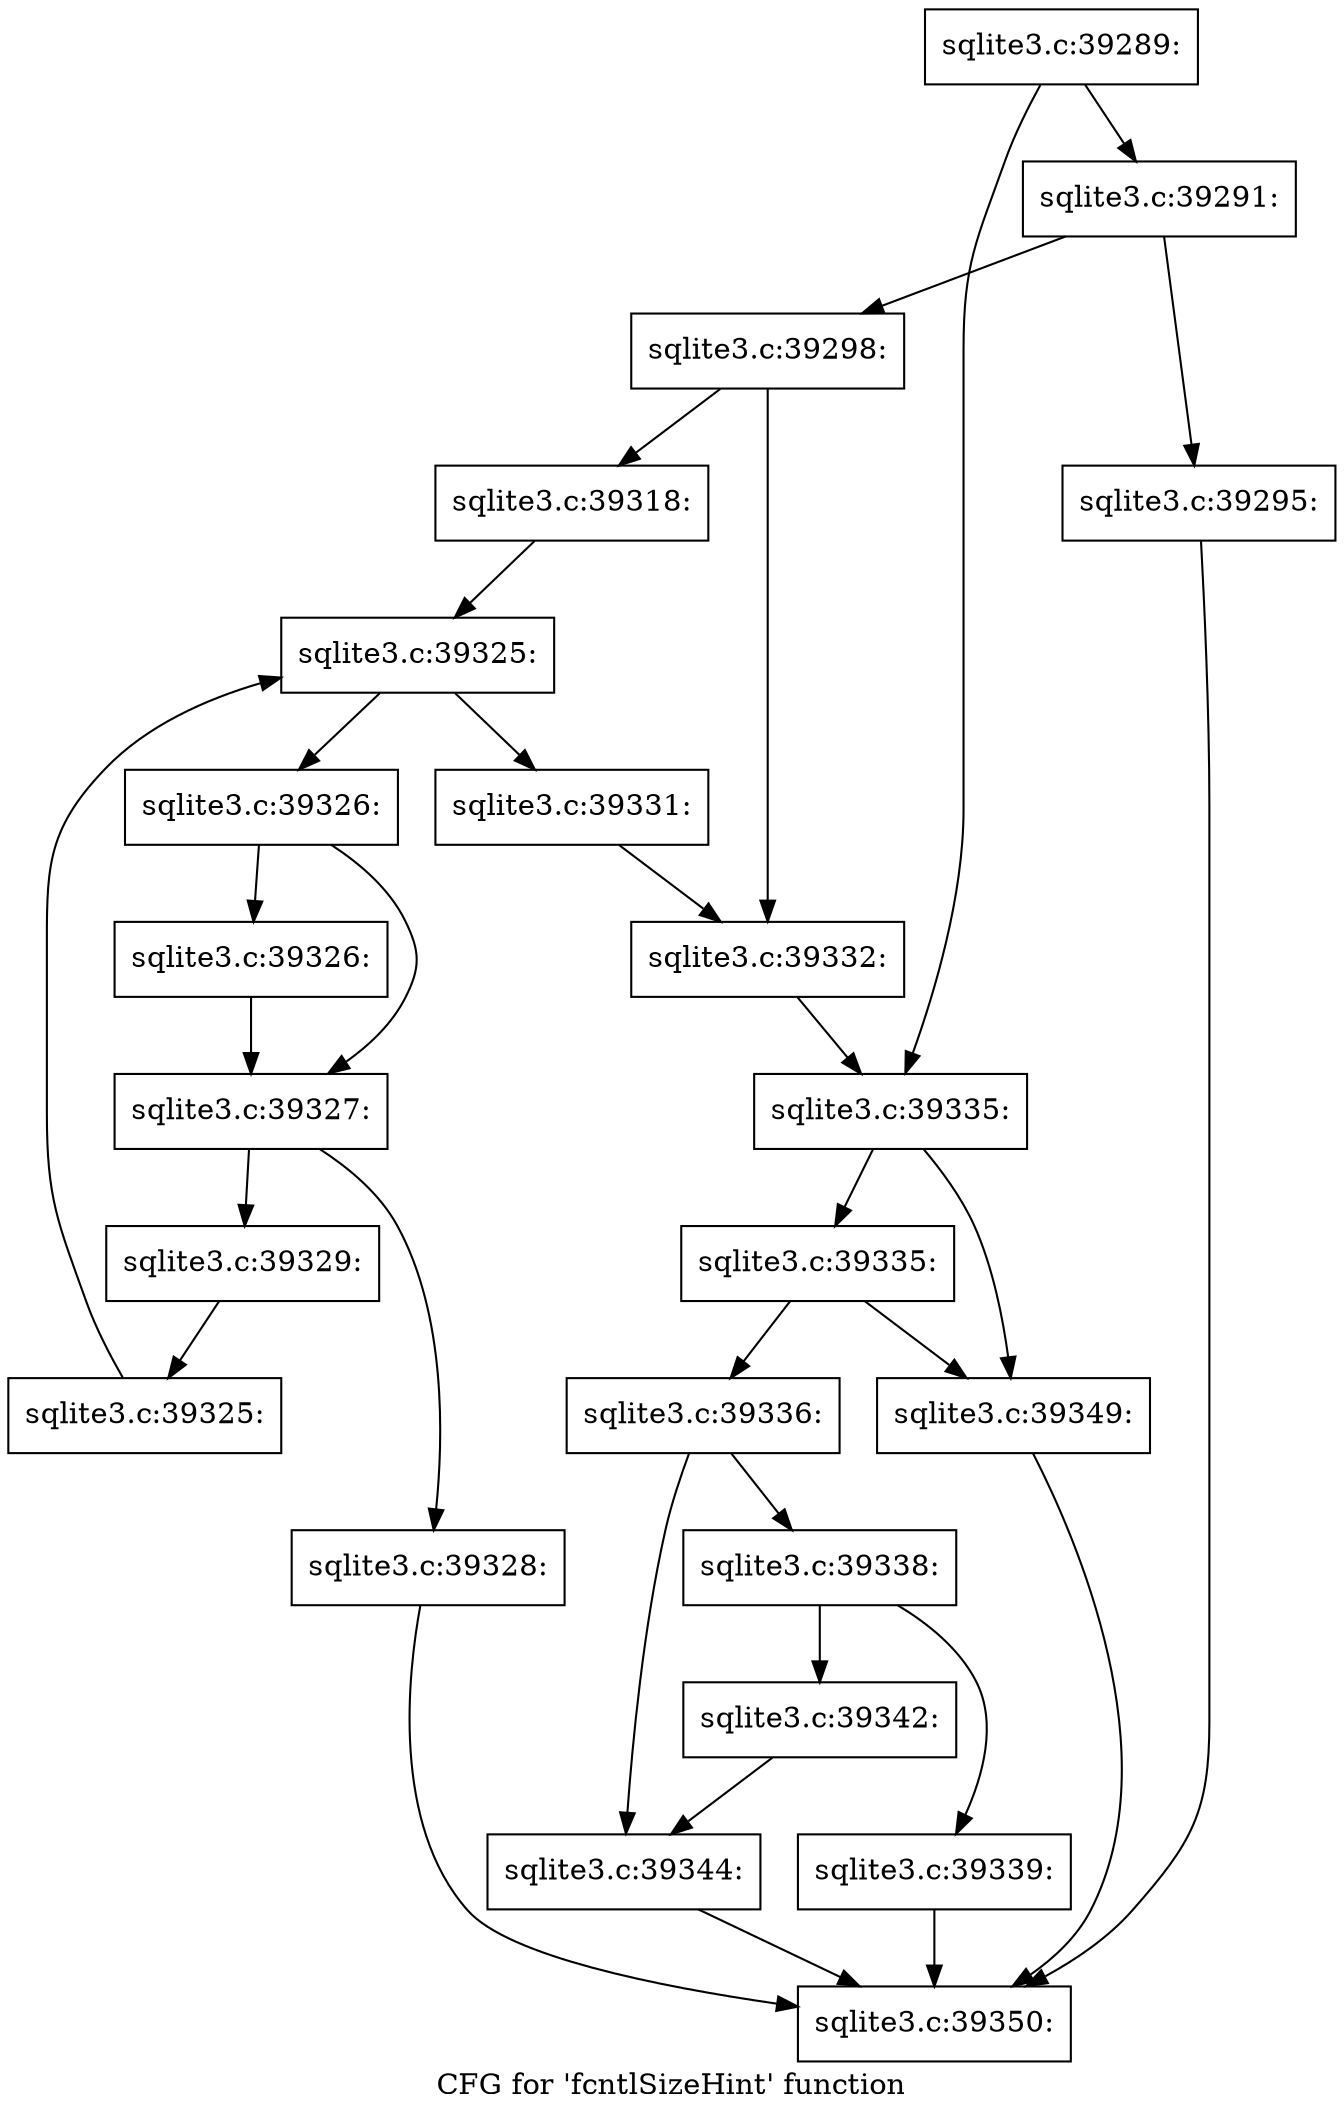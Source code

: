 digraph "CFG for 'fcntlSizeHint' function" {
	label="CFG for 'fcntlSizeHint' function";

	Node0x55c0f70d5cd0 [shape=record,label="{sqlite3.c:39289:}"];
	Node0x55c0f70d5cd0 -> Node0x55c0f70e00d0;
	Node0x55c0f70d5cd0 -> Node0x55c0f70dfd90;
	Node0x55c0f70e00d0 [shape=record,label="{sqlite3.c:39291:}"];
	Node0x55c0f70e00d0 -> Node0x55c0f70e1870;
	Node0x55c0f70e00d0 -> Node0x55c0f70e18c0;
	Node0x55c0f70e1870 [shape=record,label="{sqlite3.c:39295:}"];
	Node0x55c0f70e1870 -> Node0x55c0f5727bc0;
	Node0x55c0f70e18c0 [shape=record,label="{sqlite3.c:39298:}"];
	Node0x55c0f70e18c0 -> Node0x55c0f70e2e20;
	Node0x55c0f70e18c0 -> Node0x55c0f70e2e70;
	Node0x55c0f70e2e20 [shape=record,label="{sqlite3.c:39318:}"];
	Node0x55c0f70e2e20 -> Node0x55c0f70e4950;
	Node0x55c0f70e4950 [shape=record,label="{sqlite3.c:39325:}"];
	Node0x55c0f70e4950 -> Node0x55c0f70e4b70;
	Node0x55c0f70e4950 -> Node0x55c0f70e48c0;
	Node0x55c0f70e4b70 [shape=record,label="{sqlite3.c:39326:}"];
	Node0x55c0f70e4b70 -> Node0x55c0f70e52b0;
	Node0x55c0f70e4b70 -> Node0x55c0f70e5300;
	Node0x55c0f70e52b0 [shape=record,label="{sqlite3.c:39326:}"];
	Node0x55c0f70e52b0 -> Node0x55c0f70e5300;
	Node0x55c0f70e5300 [shape=record,label="{sqlite3.c:39327:}"];
	Node0x55c0f70e5300 -> Node0x55c0f70e5d10;
	Node0x55c0f70e5300 -> Node0x55c0f70e5d60;
	Node0x55c0f70e5d10 [shape=record,label="{sqlite3.c:39328:}"];
	Node0x55c0f70e5d10 -> Node0x55c0f5727bc0;
	Node0x55c0f70e5d60 [shape=record,label="{sqlite3.c:39329:}"];
	Node0x55c0f70e5d60 -> Node0x55c0f70e4ae0;
	Node0x55c0f70e4ae0 [shape=record,label="{sqlite3.c:39325:}"];
	Node0x55c0f70e4ae0 -> Node0x55c0f70e4950;
	Node0x55c0f70e48c0 [shape=record,label="{sqlite3.c:39331:}"];
	Node0x55c0f70e48c0 -> Node0x55c0f70e2e70;
	Node0x55c0f70e2e70 [shape=record,label="{sqlite3.c:39332:}"];
	Node0x55c0f70e2e70 -> Node0x55c0f70dfd90;
	Node0x55c0f70dfd90 [shape=record,label="{sqlite3.c:39335:}"];
	Node0x55c0f70dfd90 -> Node0x55c0f70e6a00;
	Node0x55c0f70dfd90 -> Node0x55c0f70e69b0;
	Node0x55c0f70e6a00 [shape=record,label="{sqlite3.c:39335:}"];
	Node0x55c0f70e6a00 -> Node0x55c0f70e6960;
	Node0x55c0f70e6a00 -> Node0x55c0f70e69b0;
	Node0x55c0f70e6960 [shape=record,label="{sqlite3.c:39336:}"];
	Node0x55c0f70e6960 -> Node0x55c0f70e7630;
	Node0x55c0f70e6960 -> Node0x55c0f70e7680;
	Node0x55c0f70e7630 [shape=record,label="{sqlite3.c:39338:}"];
	Node0x55c0f70e7630 -> Node0x55c0f70e7bf0;
	Node0x55c0f70e7630 -> Node0x55c0f70e7c40;
	Node0x55c0f70e7bf0 [shape=record,label="{sqlite3.c:39339:}"];
	Node0x55c0f70e7bf0 -> Node0x55c0f5727bc0;
	Node0x55c0f70e7c40 [shape=record,label="{sqlite3.c:39342:}"];
	Node0x55c0f70e7c40 -> Node0x55c0f70e7680;
	Node0x55c0f70e7680 [shape=record,label="{sqlite3.c:39344:}"];
	Node0x55c0f70e7680 -> Node0x55c0f5727bc0;
	Node0x55c0f70e69b0 [shape=record,label="{sqlite3.c:39349:}"];
	Node0x55c0f70e69b0 -> Node0x55c0f5727bc0;
	Node0x55c0f5727bc0 [shape=record,label="{sqlite3.c:39350:}"];
}
